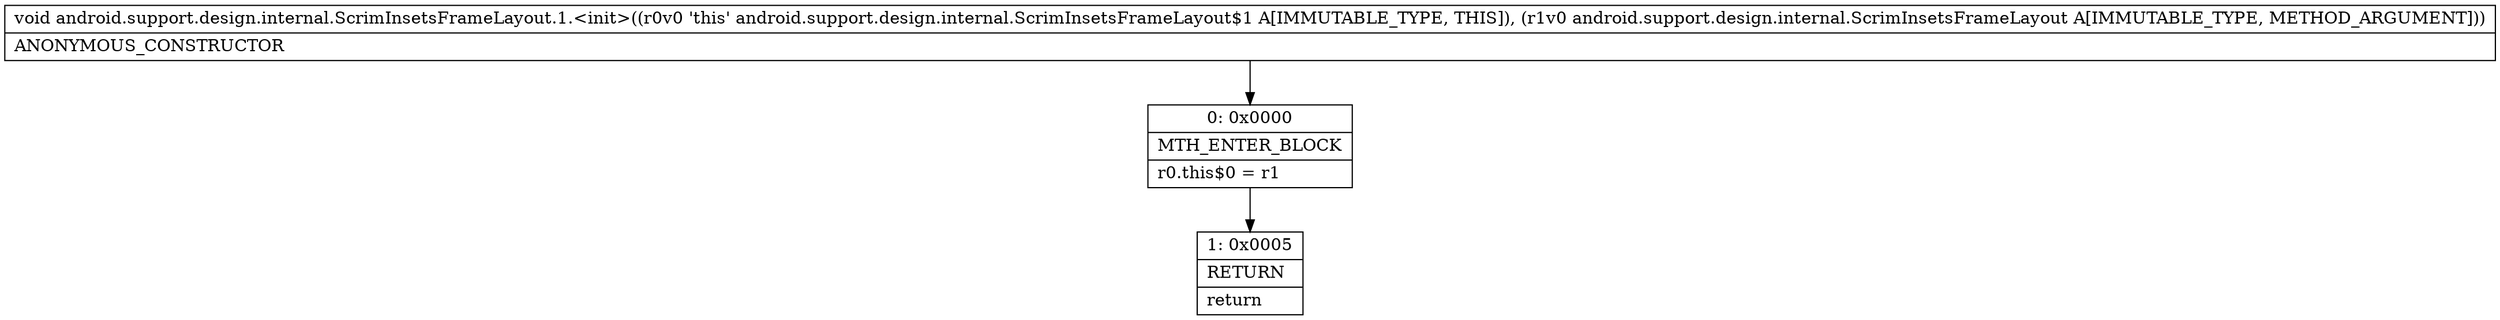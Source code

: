 digraph "CFG forandroid.support.design.internal.ScrimInsetsFrameLayout.1.\<init\>(Landroid\/support\/design\/internal\/ScrimInsetsFrameLayout;)V" {
Node_0 [shape=record,label="{0\:\ 0x0000|MTH_ENTER_BLOCK\l|r0.this$0 = r1\l}"];
Node_1 [shape=record,label="{1\:\ 0x0005|RETURN\l|return\l}"];
MethodNode[shape=record,label="{void android.support.design.internal.ScrimInsetsFrameLayout.1.\<init\>((r0v0 'this' android.support.design.internal.ScrimInsetsFrameLayout$1 A[IMMUTABLE_TYPE, THIS]), (r1v0 android.support.design.internal.ScrimInsetsFrameLayout A[IMMUTABLE_TYPE, METHOD_ARGUMENT]))  | ANONYMOUS_CONSTRUCTOR\l}"];
MethodNode -> Node_0;
Node_0 -> Node_1;
}

